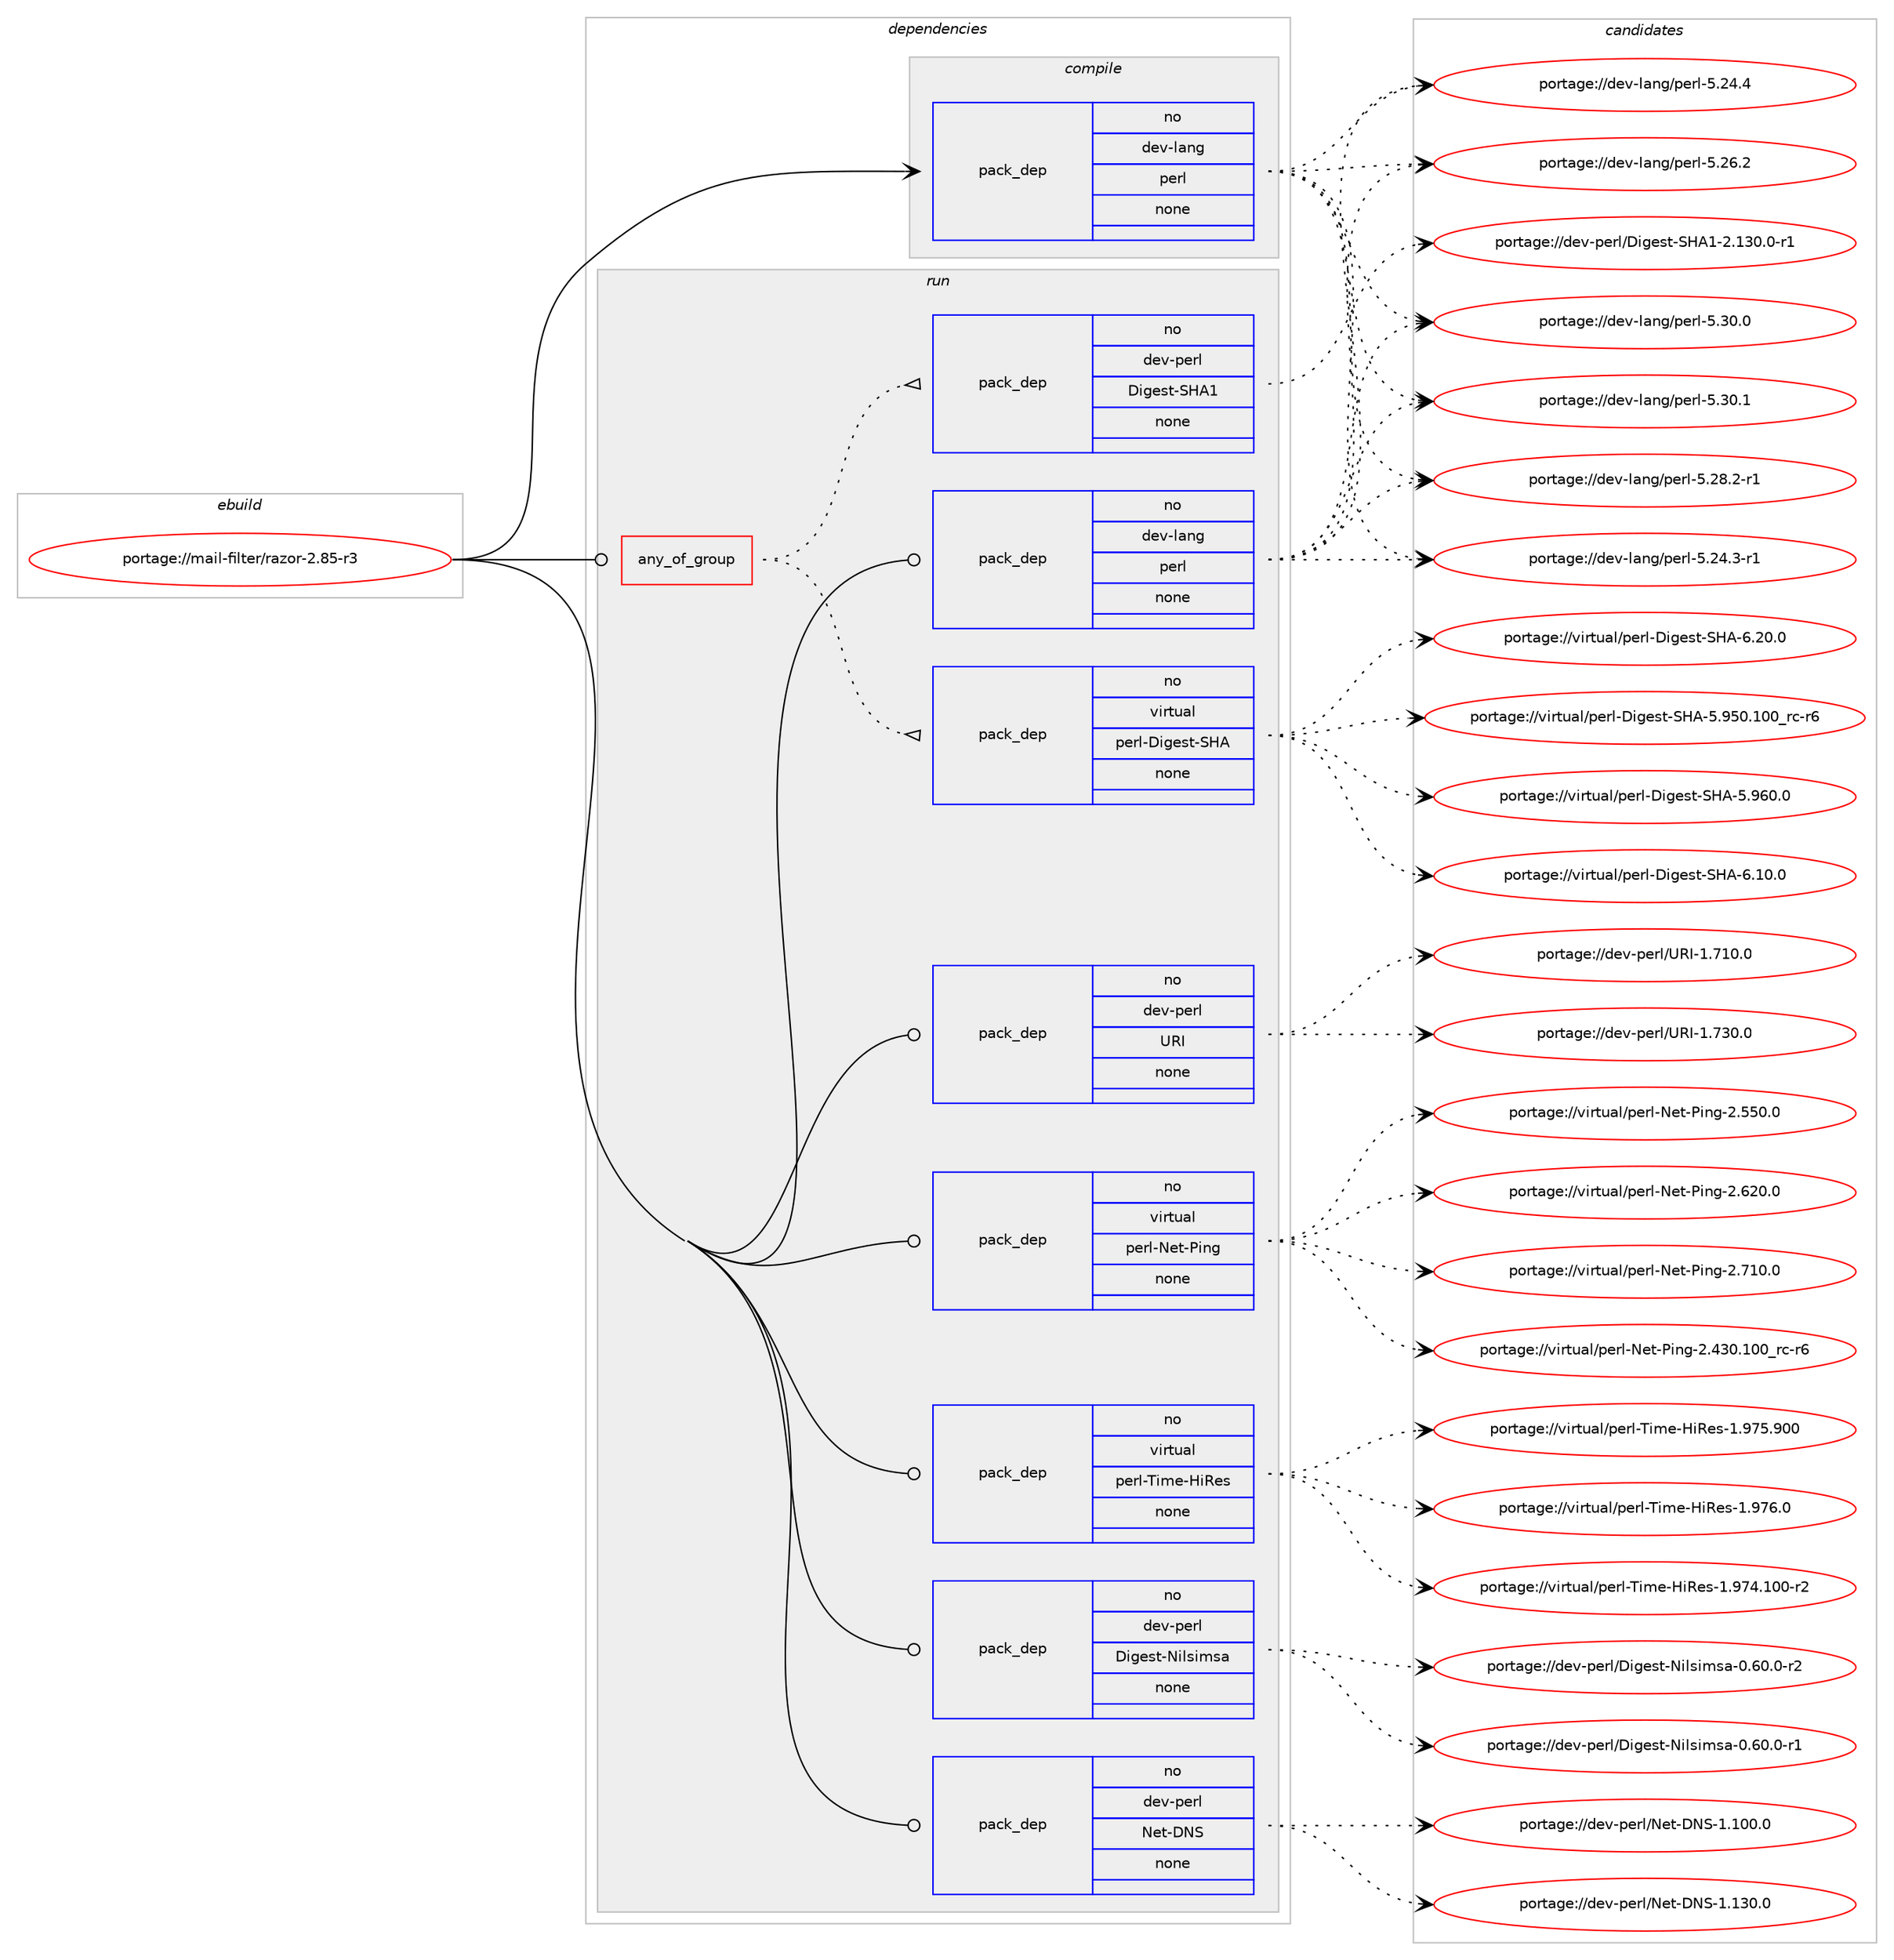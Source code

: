digraph prolog {

# *************
# Graph options
# *************

newrank=true;
concentrate=true;
compound=true;
graph [rankdir=LR,fontname=Helvetica,fontsize=10,ranksep=1.5];#, ranksep=2.5, nodesep=0.2];
edge  [arrowhead=vee];
node  [fontname=Helvetica,fontsize=10];

# **********
# The ebuild
# **********

subgraph cluster_leftcol {
color=gray;
rank=same;
label=<<i>ebuild</i>>;
id [label="portage://mail-filter/razor-2.85-r3", color=red, width=4, href="../mail-filter/razor-2.85-r3.svg"];
}

# ****************
# The dependencies
# ****************

subgraph cluster_midcol {
color=gray;
label=<<i>dependencies</i>>;
subgraph cluster_compile {
fillcolor="#eeeeee";
style=filled;
label=<<i>compile</i>>;
subgraph pack224337 {
dependency306199 [label=<<TABLE BORDER="0" CELLBORDER="1" CELLSPACING="0" CELLPADDING="4" WIDTH="220"><TR><TD ROWSPAN="6" CELLPADDING="30">pack_dep</TD></TR><TR><TD WIDTH="110">no</TD></TR><TR><TD>dev-lang</TD></TR><TR><TD>perl</TD></TR><TR><TD>none</TD></TR><TR><TD></TD></TR></TABLE>>, shape=none, color=blue];
}
id:e -> dependency306199:w [weight=20,style="solid",arrowhead="vee"];
}
subgraph cluster_compileandrun {
fillcolor="#eeeeee";
style=filled;
label=<<i>compile and run</i>>;
}
subgraph cluster_run {
fillcolor="#eeeeee";
style=filled;
label=<<i>run</i>>;
subgraph any4806 {
dependency306200 [label=<<TABLE BORDER="0" CELLBORDER="1" CELLSPACING="0" CELLPADDING="4"><TR><TD CELLPADDING="10">any_of_group</TD></TR></TABLE>>, shape=none, color=red];subgraph pack224338 {
dependency306201 [label=<<TABLE BORDER="0" CELLBORDER="1" CELLSPACING="0" CELLPADDING="4" WIDTH="220"><TR><TD ROWSPAN="6" CELLPADDING="30">pack_dep</TD></TR><TR><TD WIDTH="110">no</TD></TR><TR><TD>virtual</TD></TR><TR><TD>perl-Digest-SHA</TD></TR><TR><TD>none</TD></TR><TR><TD></TD></TR></TABLE>>, shape=none, color=blue];
}
dependency306200:e -> dependency306201:w [weight=20,style="dotted",arrowhead="oinv"];
subgraph pack224339 {
dependency306202 [label=<<TABLE BORDER="0" CELLBORDER="1" CELLSPACING="0" CELLPADDING="4" WIDTH="220"><TR><TD ROWSPAN="6" CELLPADDING="30">pack_dep</TD></TR><TR><TD WIDTH="110">no</TD></TR><TR><TD>dev-perl</TD></TR><TR><TD>Digest-SHA1</TD></TR><TR><TD>none</TD></TR><TR><TD></TD></TR></TABLE>>, shape=none, color=blue];
}
dependency306200:e -> dependency306202:w [weight=20,style="dotted",arrowhead="oinv"];
}
id:e -> dependency306200:w [weight=20,style="solid",arrowhead="odot"];
subgraph pack224340 {
dependency306203 [label=<<TABLE BORDER="0" CELLBORDER="1" CELLSPACING="0" CELLPADDING="4" WIDTH="220"><TR><TD ROWSPAN="6" CELLPADDING="30">pack_dep</TD></TR><TR><TD WIDTH="110">no</TD></TR><TR><TD>dev-lang</TD></TR><TR><TD>perl</TD></TR><TR><TD>none</TD></TR><TR><TD></TD></TR></TABLE>>, shape=none, color=blue];
}
id:e -> dependency306203:w [weight=20,style="solid",arrowhead="odot"];
subgraph pack224341 {
dependency306204 [label=<<TABLE BORDER="0" CELLBORDER="1" CELLSPACING="0" CELLPADDING="4" WIDTH="220"><TR><TD ROWSPAN="6" CELLPADDING="30">pack_dep</TD></TR><TR><TD WIDTH="110">no</TD></TR><TR><TD>dev-perl</TD></TR><TR><TD>Digest-Nilsimsa</TD></TR><TR><TD>none</TD></TR><TR><TD></TD></TR></TABLE>>, shape=none, color=blue];
}
id:e -> dependency306204:w [weight=20,style="solid",arrowhead="odot"];
subgraph pack224342 {
dependency306205 [label=<<TABLE BORDER="0" CELLBORDER="1" CELLSPACING="0" CELLPADDING="4" WIDTH="220"><TR><TD ROWSPAN="6" CELLPADDING="30">pack_dep</TD></TR><TR><TD WIDTH="110">no</TD></TR><TR><TD>dev-perl</TD></TR><TR><TD>Net-DNS</TD></TR><TR><TD>none</TD></TR><TR><TD></TD></TR></TABLE>>, shape=none, color=blue];
}
id:e -> dependency306205:w [weight=20,style="solid",arrowhead="odot"];
subgraph pack224343 {
dependency306206 [label=<<TABLE BORDER="0" CELLBORDER="1" CELLSPACING="0" CELLPADDING="4" WIDTH="220"><TR><TD ROWSPAN="6" CELLPADDING="30">pack_dep</TD></TR><TR><TD WIDTH="110">no</TD></TR><TR><TD>dev-perl</TD></TR><TR><TD>URI</TD></TR><TR><TD>none</TD></TR><TR><TD></TD></TR></TABLE>>, shape=none, color=blue];
}
id:e -> dependency306206:w [weight=20,style="solid",arrowhead="odot"];
subgraph pack224344 {
dependency306207 [label=<<TABLE BORDER="0" CELLBORDER="1" CELLSPACING="0" CELLPADDING="4" WIDTH="220"><TR><TD ROWSPAN="6" CELLPADDING="30">pack_dep</TD></TR><TR><TD WIDTH="110">no</TD></TR><TR><TD>virtual</TD></TR><TR><TD>perl-Net-Ping</TD></TR><TR><TD>none</TD></TR><TR><TD></TD></TR></TABLE>>, shape=none, color=blue];
}
id:e -> dependency306207:w [weight=20,style="solid",arrowhead="odot"];
subgraph pack224345 {
dependency306208 [label=<<TABLE BORDER="0" CELLBORDER="1" CELLSPACING="0" CELLPADDING="4" WIDTH="220"><TR><TD ROWSPAN="6" CELLPADDING="30">pack_dep</TD></TR><TR><TD WIDTH="110">no</TD></TR><TR><TD>virtual</TD></TR><TR><TD>perl-Time-HiRes</TD></TR><TR><TD>none</TD></TR><TR><TD></TD></TR></TABLE>>, shape=none, color=blue];
}
id:e -> dependency306208:w [weight=20,style="solid",arrowhead="odot"];
}
}

# **************
# The candidates
# **************

subgraph cluster_choices {
rank=same;
color=gray;
label=<<i>candidates</i>>;

subgraph choice224337 {
color=black;
nodesep=1;
choiceportage100101118451089711010347112101114108455346505246514511449 [label="portage://dev-lang/perl-5.24.3-r1", color=red, width=4,href="../dev-lang/perl-5.24.3-r1.svg"];
choiceportage10010111845108971101034711210111410845534650524652 [label="portage://dev-lang/perl-5.24.4", color=red, width=4,href="../dev-lang/perl-5.24.4.svg"];
choiceportage10010111845108971101034711210111410845534650544650 [label="portage://dev-lang/perl-5.26.2", color=red, width=4,href="../dev-lang/perl-5.26.2.svg"];
choiceportage100101118451089711010347112101114108455346505646504511449 [label="portage://dev-lang/perl-5.28.2-r1", color=red, width=4,href="../dev-lang/perl-5.28.2-r1.svg"];
choiceportage10010111845108971101034711210111410845534651484648 [label="portage://dev-lang/perl-5.30.0", color=red, width=4,href="../dev-lang/perl-5.30.0.svg"];
choiceportage10010111845108971101034711210111410845534651484649 [label="portage://dev-lang/perl-5.30.1", color=red, width=4,href="../dev-lang/perl-5.30.1.svg"];
dependency306199:e -> choiceportage100101118451089711010347112101114108455346505246514511449:w [style=dotted,weight="100"];
dependency306199:e -> choiceportage10010111845108971101034711210111410845534650524652:w [style=dotted,weight="100"];
dependency306199:e -> choiceportage10010111845108971101034711210111410845534650544650:w [style=dotted,weight="100"];
dependency306199:e -> choiceportage100101118451089711010347112101114108455346505646504511449:w [style=dotted,weight="100"];
dependency306199:e -> choiceportage10010111845108971101034711210111410845534651484648:w [style=dotted,weight="100"];
dependency306199:e -> choiceportage10010111845108971101034711210111410845534651484649:w [style=dotted,weight="100"];
}
subgraph choice224338 {
color=black;
nodesep=1;
choiceportage11810511411611797108471121011141084568105103101115116458372654553465753484649484895114994511454 [label="portage://virtual/perl-Digest-SHA-5.950.100_rc-r6", color=red, width=4,href="../virtual/perl-Digest-SHA-5.950.100_rc-r6.svg"];
choiceportage11810511411611797108471121011141084568105103101115116458372654553465754484648 [label="portage://virtual/perl-Digest-SHA-5.960.0", color=red, width=4,href="../virtual/perl-Digest-SHA-5.960.0.svg"];
choiceportage118105114116117971084711210111410845681051031011151164583726545544649484648 [label="portage://virtual/perl-Digest-SHA-6.10.0", color=red, width=4,href="../virtual/perl-Digest-SHA-6.10.0.svg"];
choiceportage118105114116117971084711210111410845681051031011151164583726545544650484648 [label="portage://virtual/perl-Digest-SHA-6.20.0", color=red, width=4,href="../virtual/perl-Digest-SHA-6.20.0.svg"];
dependency306201:e -> choiceportage11810511411611797108471121011141084568105103101115116458372654553465753484649484895114994511454:w [style=dotted,weight="100"];
dependency306201:e -> choiceportage11810511411611797108471121011141084568105103101115116458372654553465754484648:w [style=dotted,weight="100"];
dependency306201:e -> choiceportage118105114116117971084711210111410845681051031011151164583726545544649484648:w [style=dotted,weight="100"];
dependency306201:e -> choiceportage118105114116117971084711210111410845681051031011151164583726545544650484648:w [style=dotted,weight="100"];
}
subgraph choice224339 {
color=black;
nodesep=1;
choiceportage100101118451121011141084768105103101115116458372654945504649514846484511449 [label="portage://dev-perl/Digest-SHA1-2.130.0-r1", color=red, width=4,href="../dev-perl/Digest-SHA1-2.130.0-r1.svg"];
dependency306202:e -> choiceportage100101118451121011141084768105103101115116458372654945504649514846484511449:w [style=dotted,weight="100"];
}
subgraph choice224340 {
color=black;
nodesep=1;
choiceportage100101118451089711010347112101114108455346505246514511449 [label="portage://dev-lang/perl-5.24.3-r1", color=red, width=4,href="../dev-lang/perl-5.24.3-r1.svg"];
choiceportage10010111845108971101034711210111410845534650524652 [label="portage://dev-lang/perl-5.24.4", color=red, width=4,href="../dev-lang/perl-5.24.4.svg"];
choiceportage10010111845108971101034711210111410845534650544650 [label="portage://dev-lang/perl-5.26.2", color=red, width=4,href="../dev-lang/perl-5.26.2.svg"];
choiceportage100101118451089711010347112101114108455346505646504511449 [label="portage://dev-lang/perl-5.28.2-r1", color=red, width=4,href="../dev-lang/perl-5.28.2-r1.svg"];
choiceportage10010111845108971101034711210111410845534651484648 [label="portage://dev-lang/perl-5.30.0", color=red, width=4,href="../dev-lang/perl-5.30.0.svg"];
choiceportage10010111845108971101034711210111410845534651484649 [label="portage://dev-lang/perl-5.30.1", color=red, width=4,href="../dev-lang/perl-5.30.1.svg"];
dependency306203:e -> choiceportage100101118451089711010347112101114108455346505246514511449:w [style=dotted,weight="100"];
dependency306203:e -> choiceportage10010111845108971101034711210111410845534650524652:w [style=dotted,weight="100"];
dependency306203:e -> choiceportage10010111845108971101034711210111410845534650544650:w [style=dotted,weight="100"];
dependency306203:e -> choiceportage100101118451089711010347112101114108455346505646504511449:w [style=dotted,weight="100"];
dependency306203:e -> choiceportage10010111845108971101034711210111410845534651484648:w [style=dotted,weight="100"];
dependency306203:e -> choiceportage10010111845108971101034711210111410845534651484649:w [style=dotted,weight="100"];
}
subgraph choice224341 {
color=black;
nodesep=1;
choiceportage100101118451121011141084768105103101115116457810510811510510911597454846544846484511449 [label="portage://dev-perl/Digest-Nilsimsa-0.60.0-r1", color=red, width=4,href="../dev-perl/Digest-Nilsimsa-0.60.0-r1.svg"];
choiceportage100101118451121011141084768105103101115116457810510811510510911597454846544846484511450 [label="portage://dev-perl/Digest-Nilsimsa-0.60.0-r2", color=red, width=4,href="../dev-perl/Digest-Nilsimsa-0.60.0-r2.svg"];
dependency306204:e -> choiceportage100101118451121011141084768105103101115116457810510811510510911597454846544846484511449:w [style=dotted,weight="100"];
dependency306204:e -> choiceportage100101118451121011141084768105103101115116457810510811510510911597454846544846484511450:w [style=dotted,weight="100"];
}
subgraph choice224342 {
color=black;
nodesep=1;
choiceportage100101118451121011141084778101116456878834549464948484648 [label="portage://dev-perl/Net-DNS-1.100.0", color=red, width=4,href="../dev-perl/Net-DNS-1.100.0.svg"];
choiceportage100101118451121011141084778101116456878834549464951484648 [label="portage://dev-perl/Net-DNS-1.130.0", color=red, width=4,href="../dev-perl/Net-DNS-1.130.0.svg"];
dependency306205:e -> choiceportage100101118451121011141084778101116456878834549464948484648:w [style=dotted,weight="100"];
dependency306205:e -> choiceportage100101118451121011141084778101116456878834549464951484648:w [style=dotted,weight="100"];
}
subgraph choice224343 {
color=black;
nodesep=1;
choiceportage10010111845112101114108478582734549465549484648 [label="portage://dev-perl/URI-1.710.0", color=red, width=4,href="../dev-perl/URI-1.710.0.svg"];
choiceportage10010111845112101114108478582734549465551484648 [label="portage://dev-perl/URI-1.730.0", color=red, width=4,href="../dev-perl/URI-1.730.0.svg"];
dependency306206:e -> choiceportage10010111845112101114108478582734549465549484648:w [style=dotted,weight="100"];
dependency306206:e -> choiceportage10010111845112101114108478582734549465551484648:w [style=dotted,weight="100"];
}
subgraph choice224344 {
color=black;
nodesep=1;
choiceportage1181051141161179710847112101114108457810111645801051101034550465251484649484895114994511454 [label="portage://virtual/perl-Net-Ping-2.430.100_rc-r6", color=red, width=4,href="../virtual/perl-Net-Ping-2.430.100_rc-r6.svg"];
choiceportage1181051141161179710847112101114108457810111645801051101034550465353484648 [label="portage://virtual/perl-Net-Ping-2.550.0", color=red, width=4,href="../virtual/perl-Net-Ping-2.550.0.svg"];
choiceportage1181051141161179710847112101114108457810111645801051101034550465450484648 [label="portage://virtual/perl-Net-Ping-2.620.0", color=red, width=4,href="../virtual/perl-Net-Ping-2.620.0.svg"];
choiceportage1181051141161179710847112101114108457810111645801051101034550465549484648 [label="portage://virtual/perl-Net-Ping-2.710.0", color=red, width=4,href="../virtual/perl-Net-Ping-2.710.0.svg"];
dependency306207:e -> choiceportage1181051141161179710847112101114108457810111645801051101034550465251484649484895114994511454:w [style=dotted,weight="100"];
dependency306207:e -> choiceportage1181051141161179710847112101114108457810111645801051101034550465353484648:w [style=dotted,weight="100"];
dependency306207:e -> choiceportage1181051141161179710847112101114108457810111645801051101034550465450484648:w [style=dotted,weight="100"];
dependency306207:e -> choiceportage1181051141161179710847112101114108457810111645801051101034550465549484648:w [style=dotted,weight="100"];
}
subgraph choice224345 {
color=black;
nodesep=1;
choiceportage11810511411611797108471121011141084584105109101457210582101115454946575552464948484511450 [label="portage://virtual/perl-Time-HiRes-1.974.100-r2", color=red, width=4,href="../virtual/perl-Time-HiRes-1.974.100-r2.svg"];
choiceportage1181051141161179710847112101114108458410510910145721058210111545494657555346574848 [label="portage://virtual/perl-Time-HiRes-1.975.900", color=red, width=4,href="../virtual/perl-Time-HiRes-1.975.900.svg"];
choiceportage118105114116117971084711210111410845841051091014572105821011154549465755544648 [label="portage://virtual/perl-Time-HiRes-1.976.0", color=red, width=4,href="../virtual/perl-Time-HiRes-1.976.0.svg"];
dependency306208:e -> choiceportage11810511411611797108471121011141084584105109101457210582101115454946575552464948484511450:w [style=dotted,weight="100"];
dependency306208:e -> choiceportage1181051141161179710847112101114108458410510910145721058210111545494657555346574848:w [style=dotted,weight="100"];
dependency306208:e -> choiceportage118105114116117971084711210111410845841051091014572105821011154549465755544648:w [style=dotted,weight="100"];
}
}

}
